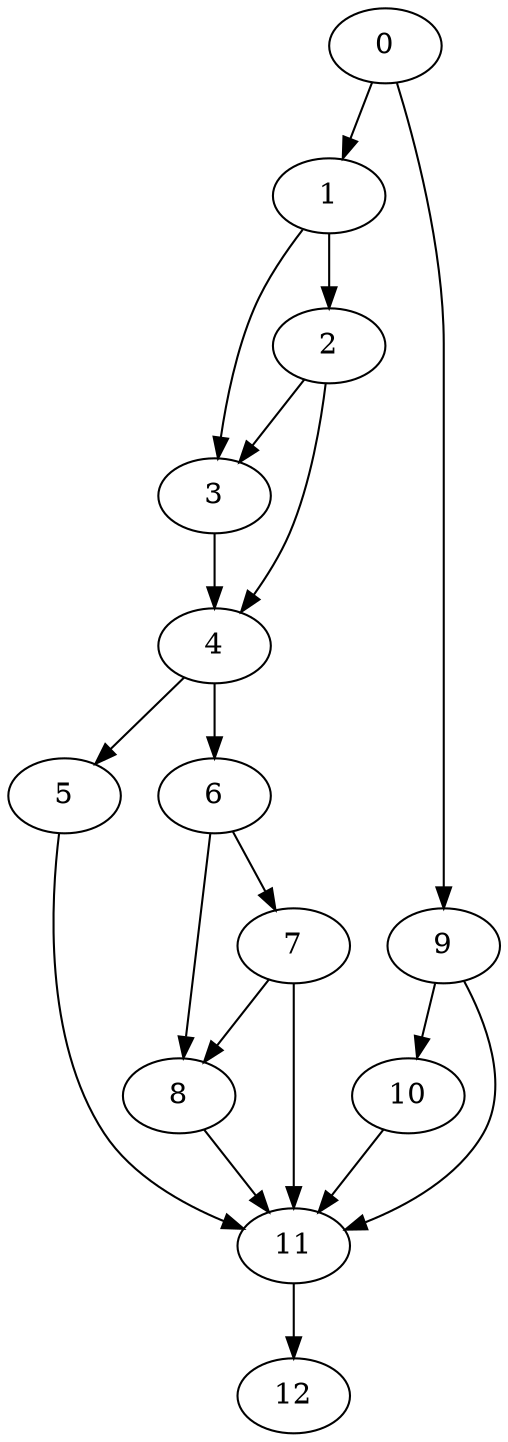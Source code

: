 digraph {
	0
	1
	2
	3
	4
	5
	6
	7
	8
	9
	10
	11
	12
	6 -> 8
	7 -> 8
	11 -> 12
	0 -> 1
	4 -> 5
	4 -> 6
	6 -> 7
	0 -> 9
	9 -> 10
	10 -> 11
	5 -> 11
	7 -> 11
	8 -> 11
	9 -> 11
	1 -> 2
	1 -> 3
	2 -> 3
	2 -> 4
	3 -> 4
}

